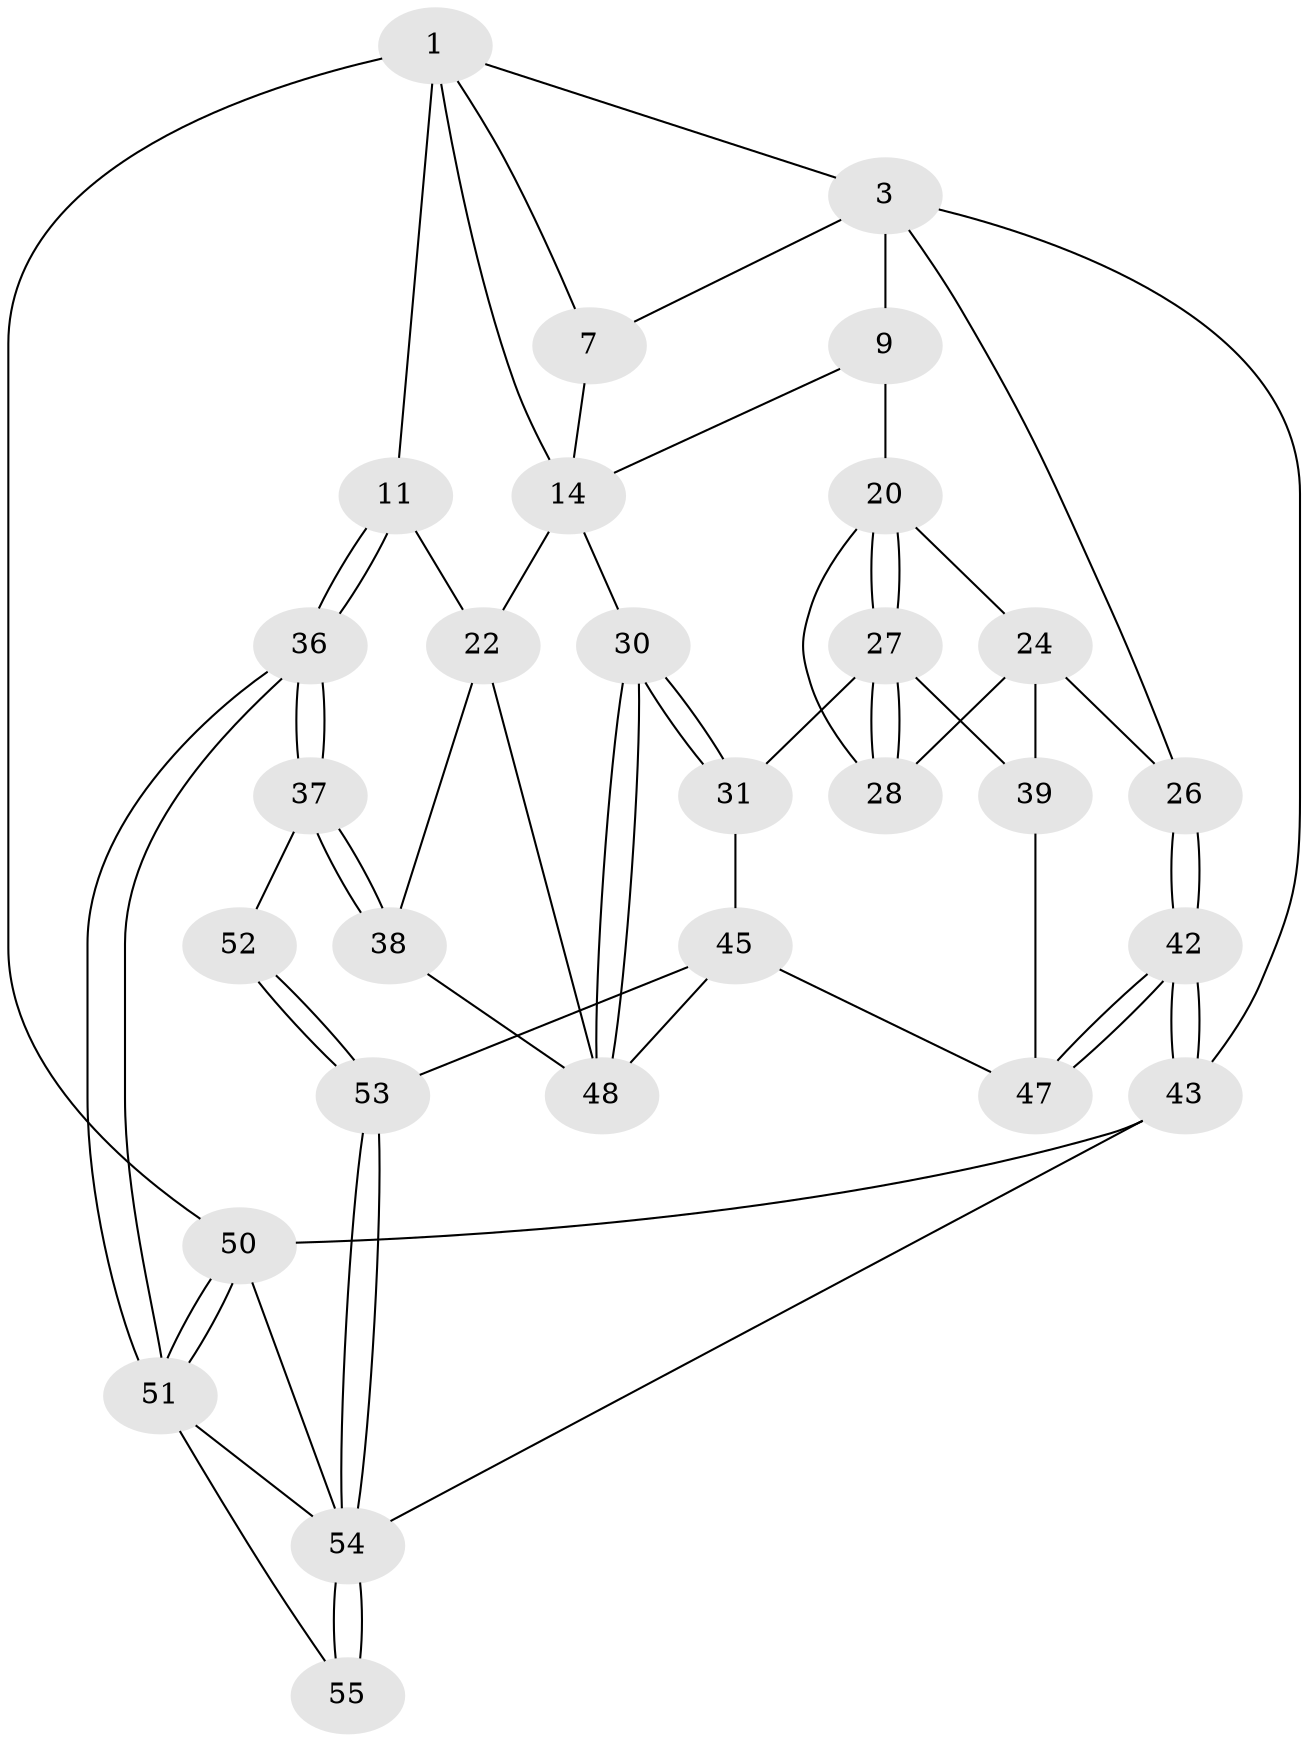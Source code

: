 // original degree distribution, {3: 0.06896551724137931, 5: 0.3448275862068966, 4: 0.27586206896551724, 6: 0.3103448275862069}
// Generated by graph-tools (version 1.1) at 2025/21/03/04/25 18:21:31]
// undirected, 29 vertices, 66 edges
graph export_dot {
graph [start="1"]
  node [color=gray90,style=filled];
  1 [pos="+0.6669092384967195+0",super="+6+2"];
  3 [pos="+0+0",super="+18+4"];
  7 [pos="+0.5102433785376641+0.12715825506982564"];
  9 [pos="+0.250671286628258+0.10793431996540381",super="+19+10"];
  11 [pos="+1+0.16202134792129325",super="+12"];
  14 [pos="+0.7209498058427369+0.20708672431903136",super="+15"];
  20 [pos="+0.3224119000423695+0.29275110148163747",super="+21"];
  22 [pos="+0.8714762284739707+0.310562467377905",super="+34"];
  24 [pos="+0.05962898452381652+0.33587812950012236",super="+33+25"];
  26 [pos="+0+0.25132444811559246"];
  27 [pos="+0.32399066126901654+0.3116741207588949",super="+32"];
  28 [pos="+0.1653046880408688+0.41029835183321195"];
  30 [pos="+0.4592776005214549+0.4834132198766971"];
  31 [pos="+0.4200690089621012+0.4510607155207187",super="+44"];
  36 [pos="+1+0.7389138173962206"];
  37 [pos="+0.9488639348239979+0.6735711182438954"];
  38 [pos="+0.8207890353732025+0.5741394481611616"];
  39 [pos="+0.1697259624509757+0.4758685807791709",super="+40"];
  42 [pos="+0+0.7564992889848091"];
  43 [pos="+0+1"];
  45 [pos="+0.4202740006866733+0.729296709909441",super="+46"];
  47 [pos="+0.12943244036329368+0.5492513316837971"];
  48 [pos="+0.4601283591764144+0.5010363557051486",super="+49"];
  50 [pos="+1+1"];
  51 [pos="+1+1",super="+56"];
  52 [pos="+0.7764577422106419+0.8041815819872765"];
  53 [pos="+0.4116196350983283+0.7648555841192107"];
  54 [pos="+0.4096873094899048+0.7716985731773877",super="+57"];
  55 [pos="+0.7237834737062798+0.8788546486210124"];
  1 -- 14;
  1 -- 7;
  1 -- 3;
  1 -- 50;
  1 -- 11 [weight=2];
  3 -- 43;
  3 -- 26;
  3 -- 9 [weight=3];
  3 -- 7;
  7 -- 14;
  9 -- 20 [weight=2];
  9 -- 14;
  11 -- 36;
  11 -- 36;
  11 -- 22;
  14 -- 22 [weight=2];
  14 -- 30;
  20 -- 27;
  20 -- 27;
  20 -- 24;
  20 -- 28;
  22 -- 48;
  22 -- 38;
  24 -- 28;
  24 -- 39 [weight=2];
  24 -- 26;
  26 -- 42;
  26 -- 42;
  27 -- 28;
  27 -- 28;
  27 -- 39;
  27 -- 31 [weight=2];
  30 -- 31;
  30 -- 31;
  30 -- 48;
  30 -- 48;
  31 -- 45;
  36 -- 37;
  36 -- 37;
  36 -- 51;
  36 -- 51;
  37 -- 38;
  37 -- 38;
  37 -- 52;
  38 -- 48;
  39 -- 47;
  42 -- 43;
  42 -- 43;
  42 -- 47;
  42 -- 47;
  43 -- 50;
  43 -- 54;
  45 -- 48;
  45 -- 53;
  45 -- 47;
  50 -- 51;
  50 -- 51;
  50 -- 54;
  51 -- 55;
  51 -- 54;
  52 -- 53;
  52 -- 53;
  53 -- 54;
  53 -- 54;
  54 -- 55;
  54 -- 55;
}
